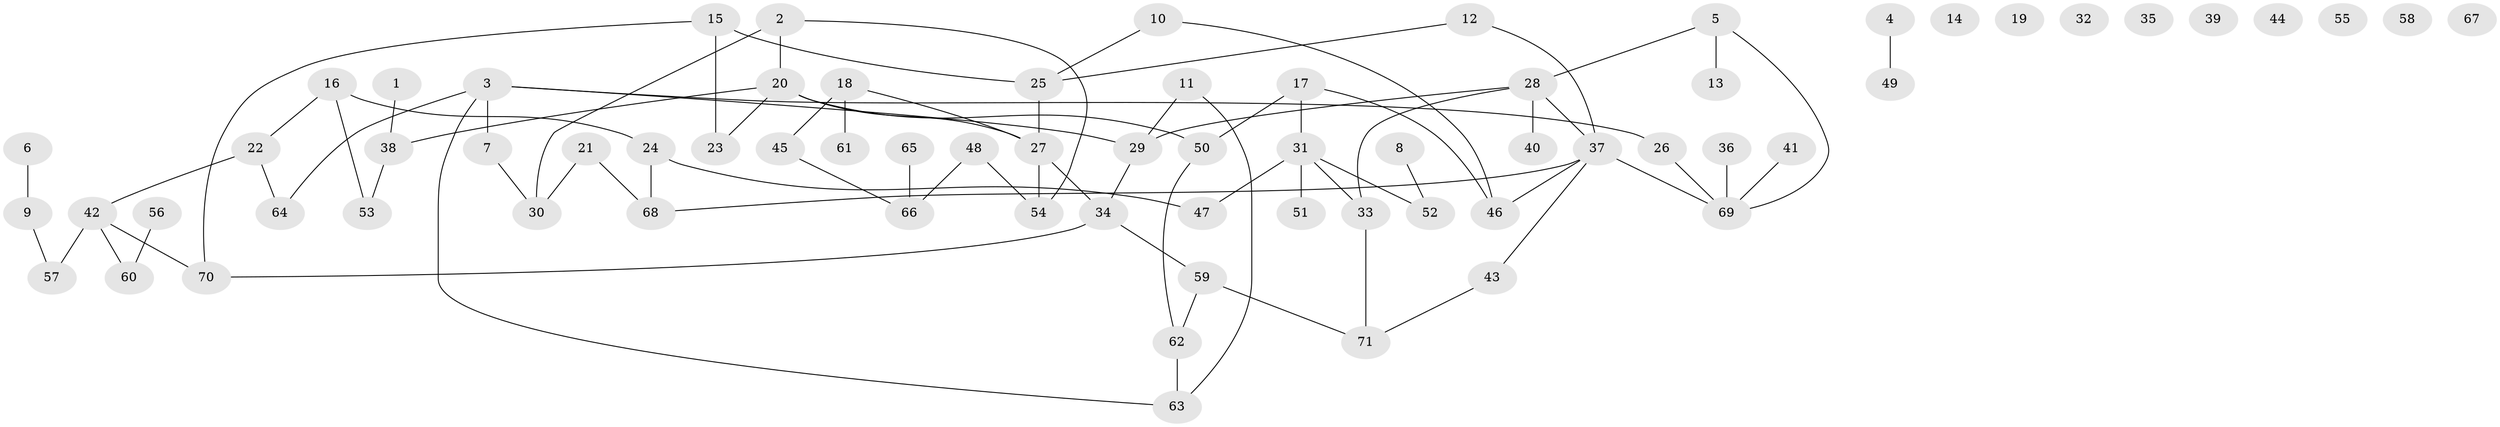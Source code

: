 // Generated by graph-tools (version 1.1) at 2025/40/03/09/25 04:40:21]
// undirected, 71 vertices, 81 edges
graph export_dot {
graph [start="1"]
  node [color=gray90,style=filled];
  1;
  2;
  3;
  4;
  5;
  6;
  7;
  8;
  9;
  10;
  11;
  12;
  13;
  14;
  15;
  16;
  17;
  18;
  19;
  20;
  21;
  22;
  23;
  24;
  25;
  26;
  27;
  28;
  29;
  30;
  31;
  32;
  33;
  34;
  35;
  36;
  37;
  38;
  39;
  40;
  41;
  42;
  43;
  44;
  45;
  46;
  47;
  48;
  49;
  50;
  51;
  52;
  53;
  54;
  55;
  56;
  57;
  58;
  59;
  60;
  61;
  62;
  63;
  64;
  65;
  66;
  67;
  68;
  69;
  70;
  71;
  1 -- 38;
  2 -- 20;
  2 -- 30;
  2 -- 54;
  3 -- 7;
  3 -- 26;
  3 -- 29;
  3 -- 63;
  3 -- 64;
  4 -- 49;
  5 -- 13;
  5 -- 28;
  5 -- 69;
  6 -- 9;
  7 -- 30;
  8 -- 52;
  9 -- 57;
  10 -- 25;
  10 -- 46;
  11 -- 29;
  11 -- 63;
  12 -- 25;
  12 -- 37;
  15 -- 23;
  15 -- 25;
  15 -- 70;
  16 -- 22;
  16 -- 24;
  16 -- 53;
  17 -- 31;
  17 -- 46;
  17 -- 50;
  18 -- 27;
  18 -- 45;
  18 -- 61;
  20 -- 23;
  20 -- 27;
  20 -- 38;
  20 -- 50;
  21 -- 30;
  21 -- 68;
  22 -- 42;
  22 -- 64;
  24 -- 47;
  24 -- 68;
  25 -- 27;
  26 -- 69;
  27 -- 34;
  27 -- 54;
  28 -- 29;
  28 -- 33;
  28 -- 37;
  28 -- 40;
  29 -- 34;
  31 -- 33;
  31 -- 47;
  31 -- 51;
  31 -- 52;
  33 -- 71;
  34 -- 59;
  34 -- 70;
  36 -- 69;
  37 -- 43;
  37 -- 46;
  37 -- 68;
  37 -- 69;
  38 -- 53;
  41 -- 69;
  42 -- 57;
  42 -- 60;
  42 -- 70;
  43 -- 71;
  45 -- 66;
  48 -- 54;
  48 -- 66;
  50 -- 62;
  56 -- 60;
  59 -- 62;
  59 -- 71;
  62 -- 63;
  65 -- 66;
}
